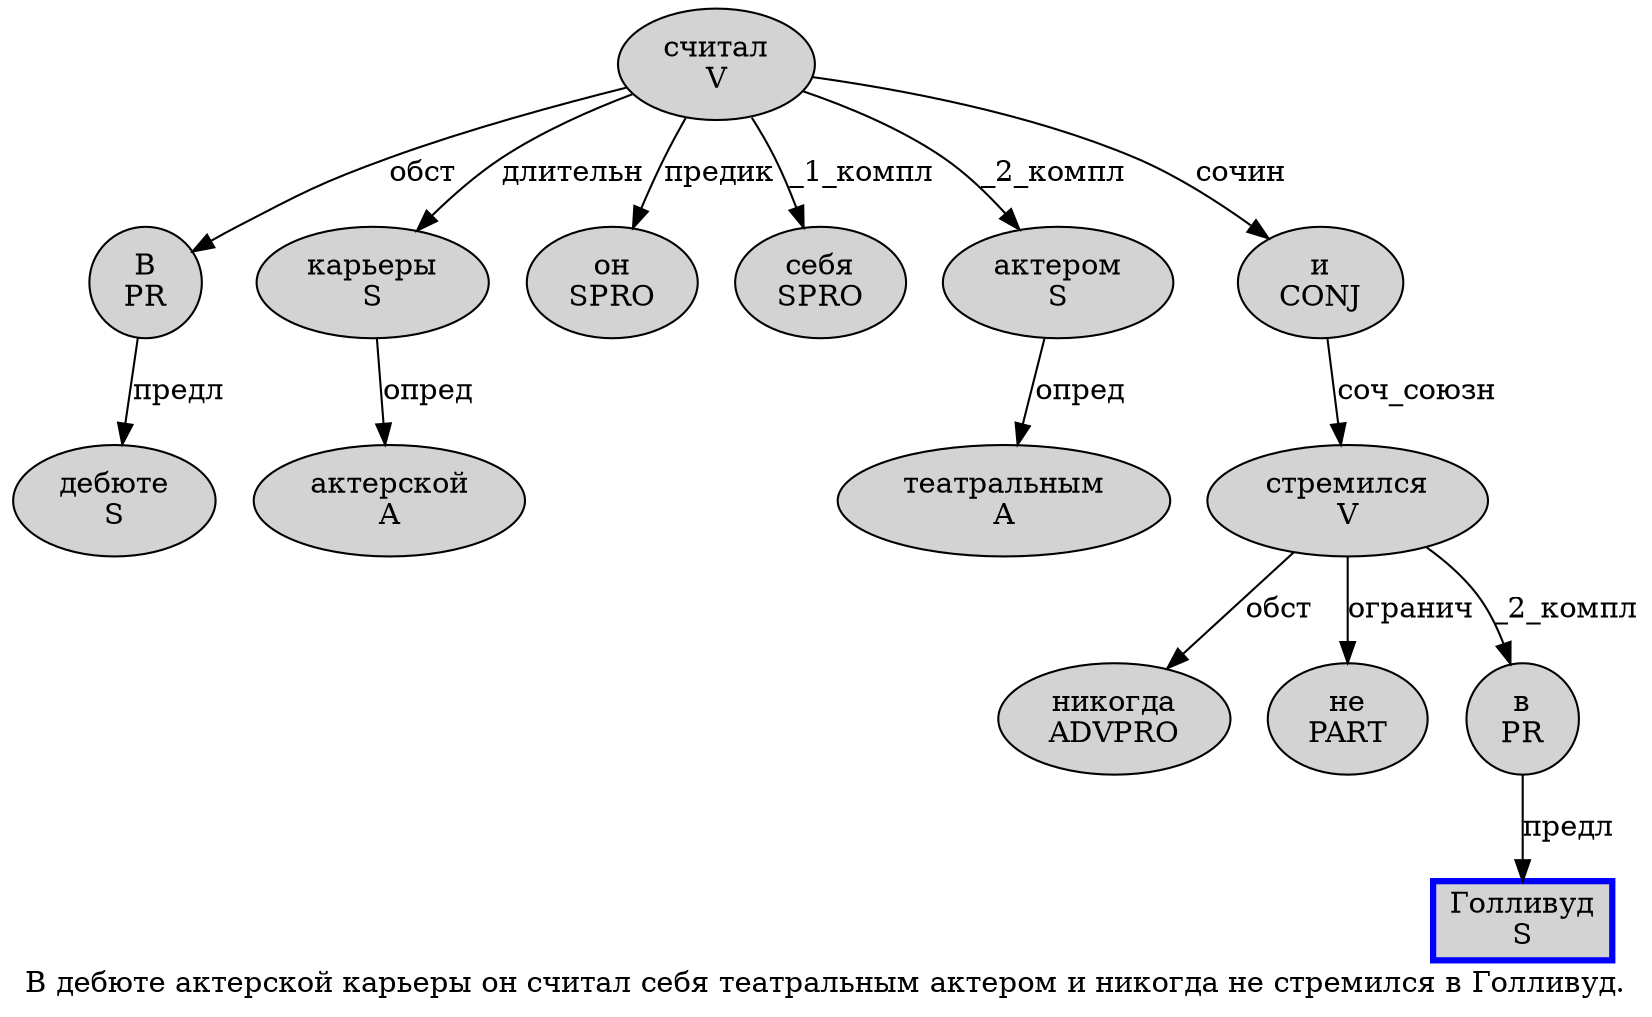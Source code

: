 digraph SENTENCE_939 {
	graph [label="В дебюте актерской карьеры он считал себя театральным актером и никогда не стремился в Голливуд."]
	node [style=filled]
		0 [label="В
PR" color="" fillcolor=lightgray penwidth=1 shape=ellipse]
		1 [label="дебюте
S" color="" fillcolor=lightgray penwidth=1 shape=ellipse]
		2 [label="актерской
A" color="" fillcolor=lightgray penwidth=1 shape=ellipse]
		3 [label="карьеры
S" color="" fillcolor=lightgray penwidth=1 shape=ellipse]
		4 [label="он
SPRO" color="" fillcolor=lightgray penwidth=1 shape=ellipse]
		5 [label="считал
V" color="" fillcolor=lightgray penwidth=1 shape=ellipse]
		6 [label="себя
SPRO" color="" fillcolor=lightgray penwidth=1 shape=ellipse]
		7 [label="театральным
A" color="" fillcolor=lightgray penwidth=1 shape=ellipse]
		8 [label="актером
S" color="" fillcolor=lightgray penwidth=1 shape=ellipse]
		9 [label="и
CONJ" color="" fillcolor=lightgray penwidth=1 shape=ellipse]
		10 [label="никогда
ADVPRO" color="" fillcolor=lightgray penwidth=1 shape=ellipse]
		11 [label="не
PART" color="" fillcolor=lightgray penwidth=1 shape=ellipse]
		12 [label="стремился
V" color="" fillcolor=lightgray penwidth=1 shape=ellipse]
		13 [label="в
PR" color="" fillcolor=lightgray penwidth=1 shape=ellipse]
		14 [label="Голливуд
S" color=blue fillcolor=lightgray penwidth=3 shape=box]
			13 -> 14 [label="предл"]
			12 -> 10 [label="обст"]
			12 -> 11 [label="огранич"]
			12 -> 13 [label="_2_компл"]
			5 -> 0 [label="обст"]
			5 -> 3 [label="длительн"]
			5 -> 4 [label="предик"]
			5 -> 6 [label="_1_компл"]
			5 -> 8 [label="_2_компл"]
			5 -> 9 [label="сочин"]
			8 -> 7 [label="опред"]
			0 -> 1 [label="предл"]
			9 -> 12 [label="соч_союзн"]
			3 -> 2 [label="опред"]
}
